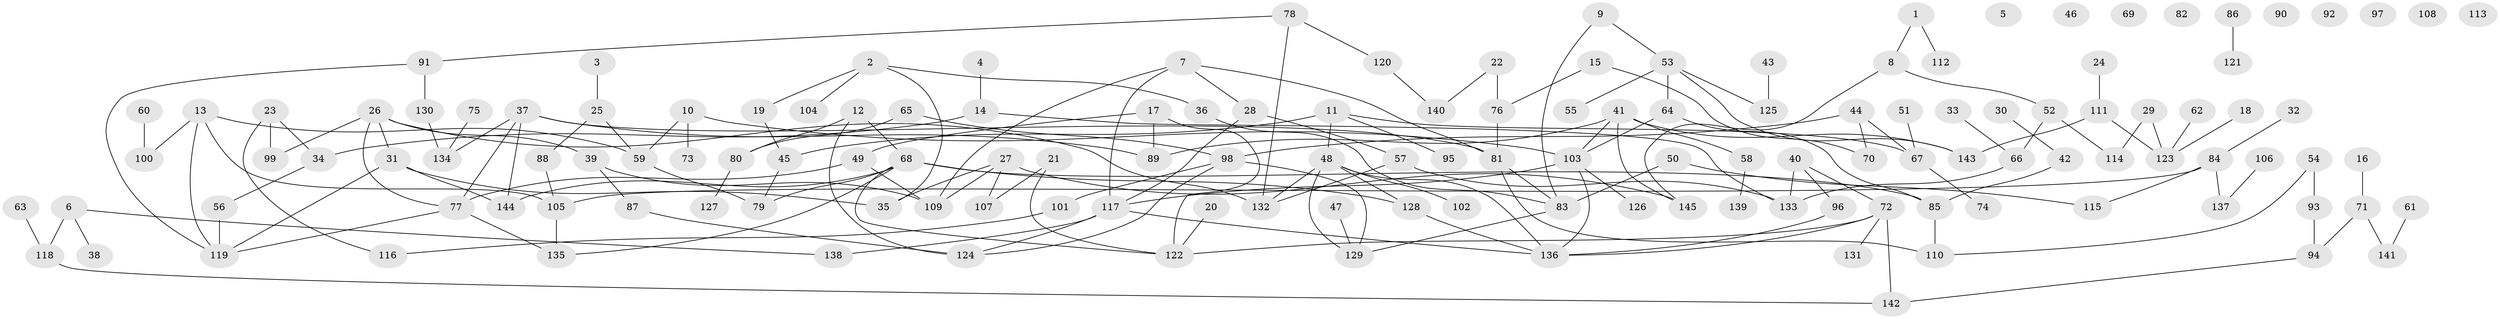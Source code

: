 // coarse degree distribution, {2: 0.14583333333333334, 5: 0.09375, 1: 0.25, 0: 0.10416666666666667, 4: 0.125, 3: 0.1875, 6: 0.03125, 8: 0.052083333333333336, 9: 0.010416666666666666}
// Generated by graph-tools (version 1.1) at 2025/23/03/03/25 07:23:24]
// undirected, 145 vertices, 183 edges
graph export_dot {
graph [start="1"]
  node [color=gray90,style=filled];
  1;
  2;
  3;
  4;
  5;
  6;
  7;
  8;
  9;
  10;
  11;
  12;
  13;
  14;
  15;
  16;
  17;
  18;
  19;
  20;
  21;
  22;
  23;
  24;
  25;
  26;
  27;
  28;
  29;
  30;
  31;
  32;
  33;
  34;
  35;
  36;
  37;
  38;
  39;
  40;
  41;
  42;
  43;
  44;
  45;
  46;
  47;
  48;
  49;
  50;
  51;
  52;
  53;
  54;
  55;
  56;
  57;
  58;
  59;
  60;
  61;
  62;
  63;
  64;
  65;
  66;
  67;
  68;
  69;
  70;
  71;
  72;
  73;
  74;
  75;
  76;
  77;
  78;
  79;
  80;
  81;
  82;
  83;
  84;
  85;
  86;
  87;
  88;
  89;
  90;
  91;
  92;
  93;
  94;
  95;
  96;
  97;
  98;
  99;
  100;
  101;
  102;
  103;
  104;
  105;
  106;
  107;
  108;
  109;
  110;
  111;
  112;
  113;
  114;
  115;
  116;
  117;
  118;
  119;
  120;
  121;
  122;
  123;
  124;
  125;
  126;
  127;
  128;
  129;
  130;
  131;
  132;
  133;
  134;
  135;
  136;
  137;
  138;
  139;
  140;
  141;
  142;
  143;
  144;
  145;
  1 -- 8;
  1 -- 112;
  2 -- 19;
  2 -- 35;
  2 -- 36;
  2 -- 104;
  3 -- 25;
  4 -- 14;
  6 -- 38;
  6 -- 118;
  6 -- 138;
  7 -- 28;
  7 -- 81;
  7 -- 109;
  7 -- 117;
  8 -- 52;
  8 -- 145;
  9 -- 53;
  9 -- 83;
  10 -- 59;
  10 -- 73;
  10 -- 103;
  11 -- 45;
  11 -- 48;
  11 -- 67;
  11 -- 95;
  12 -- 68;
  12 -- 80;
  12 -- 124;
  13 -- 59;
  13 -- 100;
  13 -- 105;
  13 -- 119;
  14 -- 34;
  14 -- 133;
  15 -- 70;
  15 -- 76;
  16 -- 71;
  17 -- 49;
  17 -- 89;
  17 -- 122;
  18 -- 123;
  19 -- 45;
  20 -- 122;
  21 -- 107;
  21 -- 122;
  22 -- 76;
  22 -- 140;
  23 -- 34;
  23 -- 99;
  23 -- 116;
  24 -- 111;
  25 -- 59;
  25 -- 88;
  26 -- 31;
  26 -- 39;
  26 -- 77;
  26 -- 99;
  26 -- 132;
  27 -- 35;
  27 -- 107;
  27 -- 109;
  27 -- 145;
  28 -- 57;
  28 -- 117;
  29 -- 114;
  29 -- 123;
  30 -- 42;
  31 -- 35;
  31 -- 119;
  31 -- 144;
  32 -- 84;
  33 -- 66;
  34 -- 56;
  36 -- 83;
  37 -- 77;
  37 -- 81;
  37 -- 89;
  37 -- 134;
  37 -- 144;
  39 -- 87;
  39 -- 109;
  40 -- 72;
  40 -- 96;
  40 -- 133;
  41 -- 58;
  41 -- 89;
  41 -- 103;
  41 -- 143;
  41 -- 145;
  42 -- 85;
  43 -- 125;
  44 -- 67;
  44 -- 70;
  44 -- 98;
  45 -- 79;
  47 -- 129;
  48 -- 102;
  48 -- 128;
  48 -- 129;
  48 -- 132;
  48 -- 136;
  49 -- 77;
  49 -- 109;
  50 -- 83;
  50 -- 115;
  51 -- 67;
  52 -- 66;
  52 -- 114;
  53 -- 55;
  53 -- 64;
  53 -- 125;
  53 -- 143;
  54 -- 93;
  54 -- 110;
  56 -- 119;
  57 -- 132;
  57 -- 133;
  58 -- 139;
  59 -- 79;
  60 -- 100;
  61 -- 141;
  62 -- 123;
  63 -- 118;
  64 -- 85;
  64 -- 103;
  65 -- 80;
  65 -- 98;
  66 -- 133;
  67 -- 74;
  68 -- 79;
  68 -- 85;
  68 -- 122;
  68 -- 128;
  68 -- 135;
  68 -- 144;
  71 -- 94;
  71 -- 141;
  72 -- 122;
  72 -- 131;
  72 -- 136;
  72 -- 142;
  75 -- 134;
  76 -- 81;
  77 -- 119;
  77 -- 135;
  78 -- 91;
  78 -- 120;
  78 -- 132;
  80 -- 127;
  81 -- 83;
  81 -- 110;
  83 -- 129;
  84 -- 105;
  84 -- 115;
  84 -- 137;
  85 -- 110;
  86 -- 121;
  87 -- 124;
  88 -- 105;
  91 -- 119;
  91 -- 130;
  93 -- 94;
  94 -- 142;
  96 -- 136;
  98 -- 101;
  98 -- 124;
  98 -- 129;
  101 -- 116;
  103 -- 117;
  103 -- 126;
  103 -- 136;
  105 -- 135;
  106 -- 137;
  111 -- 123;
  111 -- 143;
  117 -- 124;
  117 -- 136;
  117 -- 138;
  118 -- 142;
  120 -- 140;
  128 -- 136;
  130 -- 134;
}
